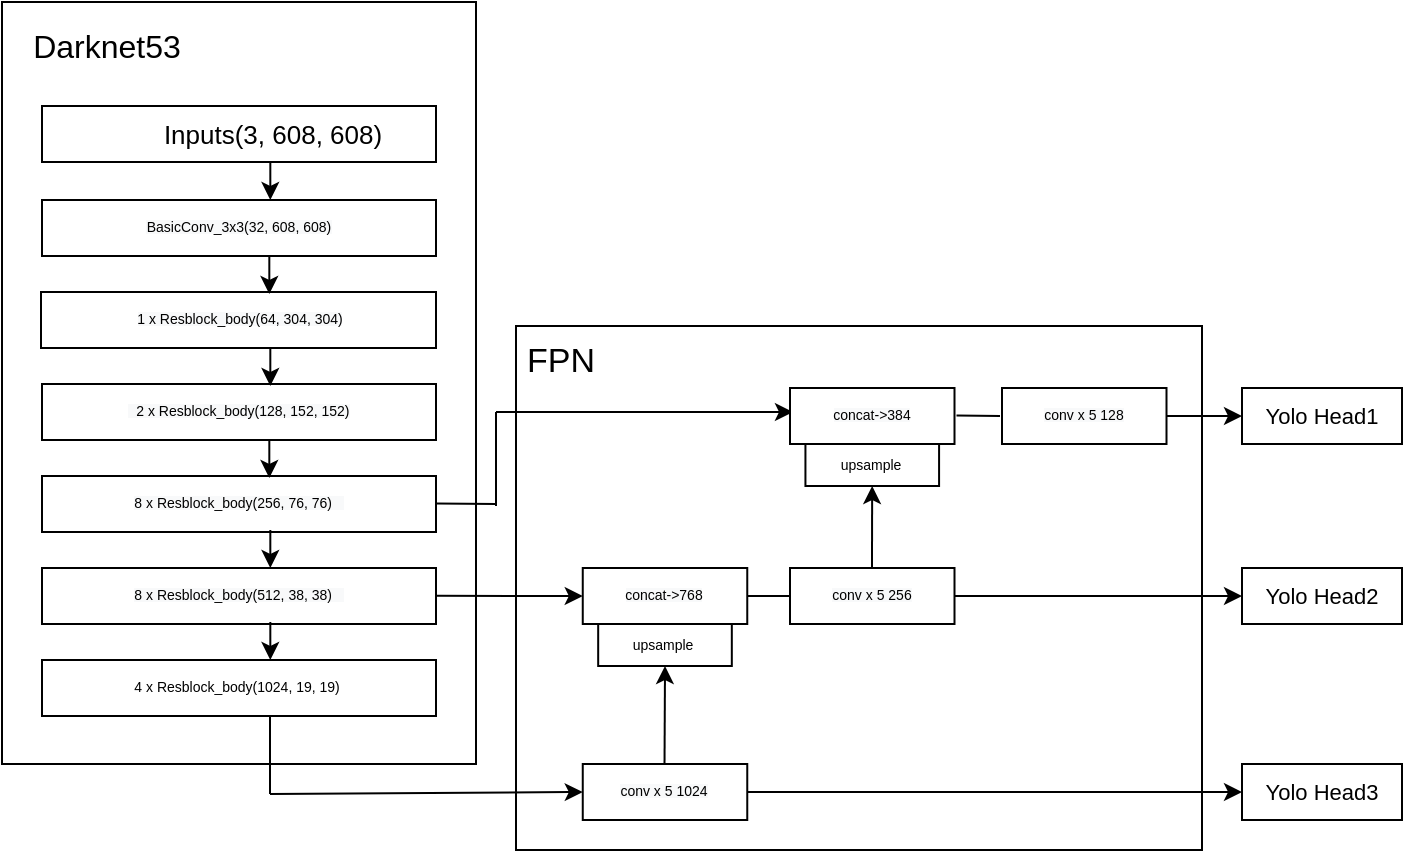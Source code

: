 <mxfile version="14.4.2" type="github">
  <diagram id="mHWKHOod9rhD8t9PjVuG" name="第 1 页">
    <mxGraphModel dx="1129" dy="645" grid="1" gridSize="10" guides="1" tooltips="1" connect="1" arrows="1" fold="1" page="1" pageScale="1" pageWidth="827" pageHeight="1169" math="0" shadow="0">
      <root>
        <mxCell id="0" />
        <mxCell id="1" parent="0" />
        <mxCell id="hBAVH_rcLEj5HTc12F7Q-1" value="" style="rounded=0;whiteSpace=wrap;html=1;strokeWidth=1;fontSize=7;" vertex="1" parent="1">
          <mxGeometry x="277" y="312" width="343" height="262" as="geometry" />
        </mxCell>
        <mxCell id="hBAVH_rcLEj5HTc12F7Q-2" value="" style="rounded=0;whiteSpace=wrap;html=1;" vertex="1" parent="1">
          <mxGeometry x="20" y="150" width="237" height="381" as="geometry" />
        </mxCell>
        <mxCell id="hBAVH_rcLEj5HTc12F7Q-3" value="Darknet53" style="text;html=1;resizable=0;autosize=1;align=center;verticalAlign=middle;points=[];rounded=0;strokeWidth=5;perimeterSpacing=6;fontStyle=0;fontSize=16;" vertex="1" parent="1">
          <mxGeometry x="27" y="162" width="90" height="20" as="geometry" />
        </mxCell>
        <mxCell id="hBAVH_rcLEj5HTc12F7Q-4" value="" style="rounded=0;whiteSpace=wrap;html=1;strokeWidth=1;fontSize=16;" vertex="1" parent="1">
          <mxGeometry x="40" y="202" width="197" height="28" as="geometry" />
        </mxCell>
        <mxCell id="hBAVH_rcLEj5HTc12F7Q-5" value="&lt;font style=&quot;font-size: 13px;&quot;&gt;Inputs(3, 608, 608)&lt;/font&gt;" style="text;html=1;resizable=0;autosize=1;align=center;verticalAlign=middle;points=[];fillColor=none;strokeColor=none;rounded=0;fontSize=13;" vertex="1" parent="1">
          <mxGeometry x="94" y="206" width="121" height="20" as="geometry" />
        </mxCell>
        <mxCell id="hBAVH_rcLEj5HTc12F7Q-6" value="&lt;span style=&quot;color: rgb(0 , 0 , 0) ; font-family: &amp;#34;helvetica&amp;#34; ; font-size: 7px ; font-style: normal ; font-weight: 400 ; letter-spacing: normal ; text-align: center ; text-indent: 0px ; text-transform: none ; word-spacing: 0px ; background-color: rgb(248 , 249 , 250) ; display: inline ; float: none&quot;&gt;BasicConv_3x3(32, 608, 608)&lt;/span&gt;" style="rounded=0;whiteSpace=wrap;html=1;strokeWidth=1;fontSize=7;" vertex="1" parent="1">
          <mxGeometry x="40" y="249" width="197" height="28" as="geometry" />
        </mxCell>
        <mxCell id="hBAVH_rcLEj5HTc12F7Q-7" value="&lt;span style=&quot;color: rgb(0 , 0 , 0) ; font-family: &amp;#34;helvetica&amp;#34; ; font-size: 7px ; font-style: normal ; font-weight: 400 ; letter-spacing: normal ; text-align: center ; text-indent: 0px ; text-transform: none ; word-spacing: 0px ; background-color: rgb(248 , 249 , 250) ; display: inline ; float: none&quot;&gt;1 x Resblock_body(64, 304, 304)&lt;/span&gt;" style="rounded=0;whiteSpace=wrap;html=1;strokeWidth=1;fontSize=7;" vertex="1" parent="1">
          <mxGeometry x="39.5" y="295" width="197.5" height="28" as="geometry" />
        </mxCell>
        <mxCell id="hBAVH_rcLEj5HTc12F7Q-8" value="" style="endArrow=classic;html=1;fontSize=7;" edge="1" parent="1">
          <mxGeometry width="50" height="50" relative="1" as="geometry">
            <mxPoint x="154.16" y="230.0" as="sourcePoint" />
            <mxPoint x="154.16" y="249" as="targetPoint" />
          </mxGeometry>
        </mxCell>
        <mxCell id="hBAVH_rcLEj5HTc12F7Q-9" value="" style="endArrow=classic;html=1;fontSize=7;" edge="1" parent="1">
          <mxGeometry width="50" height="50" relative="1" as="geometry">
            <mxPoint x="153.66" y="277" as="sourcePoint" />
            <mxPoint x="153.66" y="296" as="targetPoint" />
          </mxGeometry>
        </mxCell>
        <mxCell id="hBAVH_rcLEj5HTc12F7Q-10" value="&lt;span style=&quot;color: rgb(0 , 0 , 0) ; font-family: &amp;#34;helvetica&amp;#34; ; font-style: normal ; font-weight: 400 ; letter-spacing: normal ; text-align: center ; text-indent: 0px ; text-transform: none ; word-spacing: 0px ; background-color: rgb(248 , 249 , 250) ; display: inline ; float: none ; font-size: 7px&quot;&gt;&lt;font style=&quot;font-size: 7px&quot;&gt;&amp;nbsp; 2 x Resblock_body(128, 152, 152)&lt;/font&gt;&lt;/span&gt;" style="rounded=0;whiteSpace=wrap;html=1;strokeWidth=1;fontSize=7;" vertex="1" parent="1">
          <mxGeometry x="40" y="341" width="197" height="28" as="geometry" />
        </mxCell>
        <mxCell id="hBAVH_rcLEj5HTc12F7Q-11" value="" style="endArrow=classic;html=1;fontSize=7;" edge="1" parent="1">
          <mxGeometry width="50" height="50" relative="1" as="geometry">
            <mxPoint x="154.16" y="323" as="sourcePoint" />
            <mxPoint x="154.16" y="342" as="targetPoint" />
          </mxGeometry>
        </mxCell>
        <mxCell id="hBAVH_rcLEj5HTc12F7Q-12" value="&lt;span style=&quot;color: rgb(0 , 0 , 0) ; font-family: &amp;#34;helvetica&amp;#34; ; font-style: normal ; font-weight: 400 ; letter-spacing: normal ; text-align: center ; text-indent: 0px ; text-transform: none ; word-spacing: 0px ; background-color: rgb(248 , 249 , 250) ; display: inline ; float: none ; font-size: 7px&quot;&gt;&lt;font style=&quot;font-size: 7px&quot;&gt;8 x Resblock_body(256, 76, 76)&amp;nbsp; &amp;nbsp;&lt;/font&gt;&lt;/span&gt;" style="rounded=0;whiteSpace=wrap;html=1;strokeWidth=1;fontSize=7;" vertex="1" parent="1">
          <mxGeometry x="40" y="387" width="197" height="28" as="geometry" />
        </mxCell>
        <mxCell id="hBAVH_rcLEj5HTc12F7Q-13" value="&lt;span style=&quot;color: rgb(0 , 0 , 0) ; font-family: &amp;#34;helvetica&amp;#34; ; font-style: normal ; font-weight: 400 ; letter-spacing: normal ; text-align: center ; text-indent: 0px ; text-transform: none ; word-spacing: 0px ; background-color: rgb(248 , 249 , 250) ; display: inline ; float: none ; font-size: 7px&quot;&gt;&lt;font style=&quot;font-size: 7px&quot;&gt;8 x Resblock_body(512, 38, 38)&amp;nbsp; &amp;nbsp;&lt;/font&gt;&lt;/span&gt;" style="rounded=0;whiteSpace=wrap;html=1;strokeWidth=1;fontSize=7;" vertex="1" parent="1">
          <mxGeometry x="40" y="433" width="197" height="28" as="geometry" />
        </mxCell>
        <mxCell id="hBAVH_rcLEj5HTc12F7Q-14" value="" style="endArrow=classic;html=1;fontSize=7;" edge="1" parent="1">
          <mxGeometry width="50" height="50" relative="1" as="geometry">
            <mxPoint x="153.66" y="369" as="sourcePoint" />
            <mxPoint x="153.66" y="388" as="targetPoint" />
          </mxGeometry>
        </mxCell>
        <mxCell id="hBAVH_rcLEj5HTc12F7Q-15" value="" style="endArrow=classic;html=1;fontSize=7;" edge="1" parent="1">
          <mxGeometry width="50" height="50" relative="1" as="geometry">
            <mxPoint x="154.16" y="414" as="sourcePoint" />
            <mxPoint x="154.16" y="433" as="targetPoint" />
          </mxGeometry>
        </mxCell>
        <mxCell id="hBAVH_rcLEj5HTc12F7Q-16" value="&lt;span style=&quot;font-family: &amp;#34;helvetica&amp;#34;&quot;&gt;4 x Resblock_body(1024, 19, 19)&amp;nbsp;&lt;/span&gt;" style="rounded=0;whiteSpace=wrap;html=1;strokeWidth=1;fontSize=7;" vertex="1" parent="1">
          <mxGeometry x="40" y="479" width="197" height="28" as="geometry" />
        </mxCell>
        <mxCell id="hBAVH_rcLEj5HTc12F7Q-17" value="" style="endArrow=classic;html=1;fontSize=7;" edge="1" parent="1">
          <mxGeometry width="50" height="50" relative="1" as="geometry">
            <mxPoint x="154.16" y="460" as="sourcePoint" />
            <mxPoint x="154.16" y="479" as="targetPoint" />
          </mxGeometry>
        </mxCell>
        <mxCell id="hBAVH_rcLEj5HTc12F7Q-18" value="&lt;span style=&quot;color: rgb(0 , 0 , 0) ; font-family: &amp;#34;helvetica&amp;#34; ; font-style: normal ; letter-spacing: normal ; text-align: center ; text-indent: 0px ; text-transform: none ; word-spacing: 0px ; background-color: rgb(248 , 249 , 250) ; display: inline ; float: none ; font-size: 7px&quot;&gt;&lt;font style=&quot;font-size: 7px&quot;&gt;conv x 5 1024&lt;/font&gt;&lt;/span&gt;" style="rounded=0;whiteSpace=wrap;html=1;strokeWidth=1;fontSize=7;" vertex="1" parent="1">
          <mxGeometry x="310.38" y="531" width="82.25" height="28" as="geometry" />
        </mxCell>
        <mxCell id="hBAVH_rcLEj5HTc12F7Q-19" value="&lt;span style=&quot;color: rgb(0 , 0 , 0) ; font-family: &amp;#34;helvetica&amp;#34; ; font-style: normal ; letter-spacing: normal ; text-align: center ; text-indent: 0px ; text-transform: none ; word-spacing: 0px ; background-color: rgb(248 , 249 , 250) ; display: inline ; float: none ; font-size: 7px&quot;&gt;&lt;font style=&quot;font-size: 7px&quot;&gt;concat-&amp;gt;768&lt;/font&gt;&lt;/span&gt;" style="rounded=0;whiteSpace=wrap;html=1;strokeWidth=1;fontSize=7;" vertex="1" parent="1">
          <mxGeometry x="310.38" y="433" width="82.25" height="28" as="geometry" />
        </mxCell>
        <mxCell id="hBAVH_rcLEj5HTc12F7Q-21" value="&lt;font face=&quot;helvetica&quot; style=&quot;font-size: 11px&quot;&gt;Yolo Head1&lt;/font&gt;" style="rounded=0;whiteSpace=wrap;html=1;strokeWidth=1;fontSize=7;" vertex="1" parent="1">
          <mxGeometry x="640" y="343" width="80" height="28" as="geometry" />
        </mxCell>
        <mxCell id="hBAVH_rcLEj5HTc12F7Q-22" value="&lt;font style=&quot;font-size: 17px&quot;&gt;FPN&lt;/font&gt;" style="text;html=1;resizable=0;autosize=1;align=center;verticalAlign=middle;points=[];fillColor=none;strokeColor=none;rounded=0;fontSize=7;" vertex="1" parent="1">
          <mxGeometry x="277.5" y="323" width="42" height="14" as="geometry" />
        </mxCell>
        <mxCell id="hBAVH_rcLEj5HTc12F7Q-24" value="" style="endArrow=classic;html=1;exitX=1;exitY=0.5;exitDx=0;exitDy=0;" edge="1" parent="1" source="hBAVH_rcLEj5HTc12F7Q-18">
          <mxGeometry width="50" height="50" relative="1" as="geometry">
            <mxPoint x="451.5" y="544.66" as="sourcePoint" />
            <mxPoint x="640" y="545" as="targetPoint" />
          </mxGeometry>
        </mxCell>
        <mxCell id="hBAVH_rcLEj5HTc12F7Q-25" value="" style="endArrow=classic;html=1;exitX=1;exitY=0.5;exitDx=0;exitDy=0;" edge="1" parent="1">
          <mxGeometry width="50" height="50" relative="1" as="geometry">
            <mxPoint x="602.25" y="357.05" as="sourcePoint" />
            <mxPoint x="640" y="357" as="targetPoint" />
          </mxGeometry>
        </mxCell>
        <mxCell id="hBAVH_rcLEj5HTc12F7Q-30" value="" style="endArrow=none;html=1;" edge="1" parent="1">
          <mxGeometry width="50" height="50" relative="1" as="geometry">
            <mxPoint x="154" y="546" as="sourcePoint" />
            <mxPoint x="154" y="507" as="targetPoint" />
          </mxGeometry>
        </mxCell>
        <mxCell id="hBAVH_rcLEj5HTc12F7Q-31" value="" style="endArrow=classic;html=1;entryX=0;entryY=0.5;entryDx=0;entryDy=0;" edge="1" parent="1" target="hBAVH_rcLEj5HTc12F7Q-18">
          <mxGeometry width="50" height="50" relative="1" as="geometry">
            <mxPoint x="154" y="546" as="sourcePoint" />
            <mxPoint x="287" y="545" as="targetPoint" />
          </mxGeometry>
        </mxCell>
        <mxCell id="hBAVH_rcLEj5HTc12F7Q-32" value="" style="endArrow=classic;html=1;exitX=1;exitY=0.5;exitDx=0;exitDy=0;entryX=0;entryY=0.5;entryDx=0;entryDy=0;" edge="1" parent="1" target="hBAVH_rcLEj5HTc12F7Q-19">
          <mxGeometry width="50" height="50" relative="1" as="geometry">
            <mxPoint x="237" y="446.88" as="sourcePoint" />
            <mxPoint x="297" y="447" as="targetPoint" />
          </mxGeometry>
        </mxCell>
        <mxCell id="hBAVH_rcLEj5HTc12F7Q-35" value="" style="endArrow=none;html=1;" edge="1" parent="1">
          <mxGeometry width="50" height="50" relative="1" as="geometry">
            <mxPoint x="237" y="400.71" as="sourcePoint" />
            <mxPoint x="267" y="401" as="targetPoint" />
          </mxGeometry>
        </mxCell>
        <mxCell id="hBAVH_rcLEj5HTc12F7Q-37" value="" style="endArrow=classic;html=1;entryX=0.018;entryY=0.429;entryDx=0;entryDy=0;entryPerimeter=0;" edge="1" parent="1" target="hBAVH_rcLEj5HTc12F7Q-42">
          <mxGeometry width="50" height="50" relative="1" as="geometry">
            <mxPoint x="267" y="355" as="sourcePoint" />
            <mxPoint x="317" y="371" as="targetPoint" />
          </mxGeometry>
        </mxCell>
        <mxCell id="hBAVH_rcLEj5HTc12F7Q-41" value="&lt;span style=&quot;color: rgb(0 , 0 , 0) ; font-family: &amp;#34;helvetica&amp;#34; ; font-style: normal ; letter-spacing: normal ; text-align: center ; text-indent: 0px ; text-transform: none ; word-spacing: 0px ; background-color: rgb(248 , 249 , 250) ; display: inline ; float: none ; font-size: 7px&quot;&gt;&lt;font style=&quot;font-size: 7px&quot;&gt;conv x 5 256&lt;/font&gt;&lt;/span&gt;" style="rounded=0;whiteSpace=wrap;html=1;strokeWidth=1;fontSize=7;" vertex="1" parent="1">
          <mxGeometry x="414" y="433" width="82.25" height="28" as="geometry" />
        </mxCell>
        <mxCell id="hBAVH_rcLEj5HTc12F7Q-42" value="&lt;span style=&quot;color: rgb(0 , 0 , 0) ; font-family: &amp;#34;helvetica&amp;#34; ; font-style: normal ; letter-spacing: normal ; text-align: center ; text-indent: 0px ; text-transform: none ; word-spacing: 0px ; background-color: rgb(248 , 249 , 250) ; display: inline ; float: none ; font-size: 7px&quot;&gt;&lt;font style=&quot;font-size: 7px&quot;&gt;concat-&amp;gt;384&lt;/font&gt;&lt;/span&gt;" style="rounded=0;whiteSpace=wrap;html=1;strokeWidth=1;fontSize=7;" vertex="1" parent="1">
          <mxGeometry x="414" y="343" width="82.25" height="28" as="geometry" />
        </mxCell>
        <mxCell id="hBAVH_rcLEj5HTc12F7Q-43" value="upsample&amp;nbsp;" style="rounded=0;whiteSpace=wrap;html=1;strokeWidth=1;fontSize=7;" vertex="1" parent="1">
          <mxGeometry x="421.72" y="371" width="66.82" height="21" as="geometry" />
        </mxCell>
        <mxCell id="hBAVH_rcLEj5HTc12F7Q-44" value="&lt;span style=&quot;color: rgb(0 , 0 , 0) ; font-family: &amp;#34;helvetica&amp;#34; ; font-style: normal ; letter-spacing: normal ; text-align: center ; text-indent: 0px ; text-transform: none ; word-spacing: 0px ; background-color: rgb(248 , 249 , 250) ; display: inline ; float: none ; font-size: 7px&quot;&gt;&lt;font style=&quot;font-size: 7px&quot;&gt;conv x 5 128&lt;/font&gt;&lt;/span&gt;" style="rounded=0;whiteSpace=wrap;html=1;strokeWidth=1;fontSize=7;" vertex="1" parent="1">
          <mxGeometry x="520" y="343" width="82.25" height="28" as="geometry" />
        </mxCell>
        <mxCell id="hBAVH_rcLEj5HTc12F7Q-47" value="" style="endArrow=none;html=1;" edge="1" parent="1">
          <mxGeometry width="50" height="50" relative="1" as="geometry">
            <mxPoint x="267" y="402" as="sourcePoint" />
            <mxPoint x="267" y="355" as="targetPoint" />
          </mxGeometry>
        </mxCell>
        <mxCell id="hBAVH_rcLEj5HTc12F7Q-49" value="upsample&amp;nbsp;" style="rounded=0;whiteSpace=wrap;html=1;strokeWidth=1;fontSize=7;" vertex="1" parent="1">
          <mxGeometry x="318.09" y="461" width="66.82" height="21" as="geometry" />
        </mxCell>
        <mxCell id="hBAVH_rcLEj5HTc12F7Q-50" value="" style="endArrow=classic;html=1;" edge="1" parent="1">
          <mxGeometry width="50" height="50" relative="1" as="geometry">
            <mxPoint x="454.99" y="433" as="sourcePoint" />
            <mxPoint x="455.08" y="392" as="targetPoint" />
          </mxGeometry>
        </mxCell>
        <mxCell id="hBAVH_rcLEj5HTc12F7Q-51" value="" style="endArrow=classic;html=1;entryX=0.5;entryY=1;entryDx=0;entryDy=0;" edge="1" parent="1" target="hBAVH_rcLEj5HTc12F7Q-49">
          <mxGeometry width="50" height="50" relative="1" as="geometry">
            <mxPoint x="351.26" y="531" as="sourcePoint" />
            <mxPoint x="351.35" y="490" as="targetPoint" />
          </mxGeometry>
        </mxCell>
        <mxCell id="hBAVH_rcLEj5HTc12F7Q-52" value="" style="endArrow=none;html=1;entryX=0;entryY=0.5;entryDx=0;entryDy=0;" edge="1" parent="1" target="hBAVH_rcLEj5HTc12F7Q-41">
          <mxGeometry width="50" height="50" relative="1" as="geometry">
            <mxPoint x="392.63" y="447" as="sourcePoint" />
            <mxPoint x="410" y="447" as="targetPoint" />
          </mxGeometry>
        </mxCell>
        <mxCell id="hBAVH_rcLEj5HTc12F7Q-53" value="" style="endArrow=none;html=1;" edge="1" parent="1">
          <mxGeometry width="50" height="50" relative="1" as="geometry">
            <mxPoint x="497.25" y="356.76" as="sourcePoint" />
            <mxPoint x="519" y="357" as="targetPoint" />
          </mxGeometry>
        </mxCell>
        <mxCell id="hBAVH_rcLEj5HTc12F7Q-54" value="" style="endArrow=classic;html=1;exitX=1;exitY=0.5;exitDx=0;exitDy=0;" edge="1" parent="1">
          <mxGeometry width="50" height="50" relative="1" as="geometry">
            <mxPoint x="496.25" y="447.05" as="sourcePoint" />
            <mxPoint x="640" y="447" as="targetPoint" />
          </mxGeometry>
        </mxCell>
        <mxCell id="hBAVH_rcLEj5HTc12F7Q-56" value="&lt;font face=&quot;helvetica&quot; style=&quot;font-size: 11px&quot;&gt;Yolo Head2&lt;/font&gt;" style="rounded=0;whiteSpace=wrap;html=1;strokeWidth=1;fontSize=7;" vertex="1" parent="1">
          <mxGeometry x="640" y="433" width="80" height="28" as="geometry" />
        </mxCell>
        <mxCell id="hBAVH_rcLEj5HTc12F7Q-57" value="&lt;font face=&quot;helvetica&quot; style=&quot;font-size: 11px&quot;&gt;Yolo Head3&lt;/font&gt;" style="rounded=0;whiteSpace=wrap;html=1;strokeWidth=1;fontSize=7;" vertex="1" parent="1">
          <mxGeometry x="640" y="531" width="80" height="28" as="geometry" />
        </mxCell>
      </root>
    </mxGraphModel>
  </diagram>
</mxfile>
